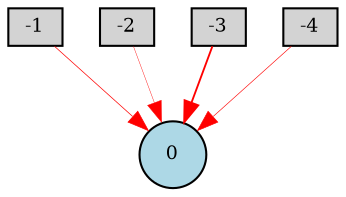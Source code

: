 digraph {
	node [fontsize=9 height=0.2 shape=circle width=0.2]
	-1 [fillcolor=lightgray shape=box style=filled]
	-2 [fillcolor=lightgray shape=box style=filled]
	-3 [fillcolor=lightgray shape=box style=filled]
	-4 [fillcolor=lightgray shape=box style=filled]
	0 [fillcolor=lightblue style=filled]
	-2 -> 0 [color=red penwidth=0.19512179327201662 style=solid]
	-1 -> 0 [color=red penwidth=0.3401152423467002 style=solid]
	-3 -> 0 [color=red penwidth=0.8885551904404329 style=solid]
	-4 -> 0 [color=red penwidth=0.29597710917743514 style=solid]
}
